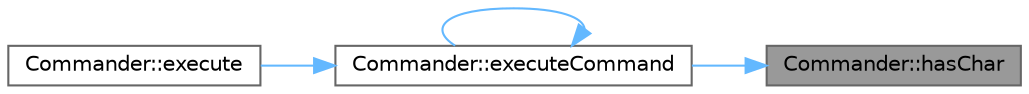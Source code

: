 digraph "Commander::hasChar"
{
 // INTERACTIVE_SVG=YES
 // LATEX_PDF_SIZE
  bgcolor="transparent";
  edge [fontname=Helvetica,fontsize=10,labelfontname=Helvetica,labelfontsize=10];
  node [fontname=Helvetica,fontsize=10,shape=box,height=0.2,width=0.4];
  rankdir="RL";
  Node1 [label="Commander::hasChar",height=0.2,width=0.4,color="gray40", fillcolor="grey60", style="filled", fontcolor="black",tooltip="Search for a character in a string."];
  Node1 -> Node2 [dir="back",color="steelblue1",style="solid"];
  Node2 [label="Commander::executeCommand",height=0.2,width=0.4,color="grey40", fillcolor="white", style="filled",URL="$class_commander.html#adfb4a457de8907f222da537466adb84d",tooltip="Command execution."];
  Node2 -> Node3 [dir="back",color="steelblue1",style="solid"];
  Node3 [label="Commander::execute",height=0.2,width=0.4,color="grey40", fillcolor="white", style="filled",URL="$class_commander.html#aafe1ff979eae34461aaee3aaf8ee474c",tooltip="Default execution function."];
  Node2 -> Node2 [dir="back",color="steelblue1",style="solid"];
}
